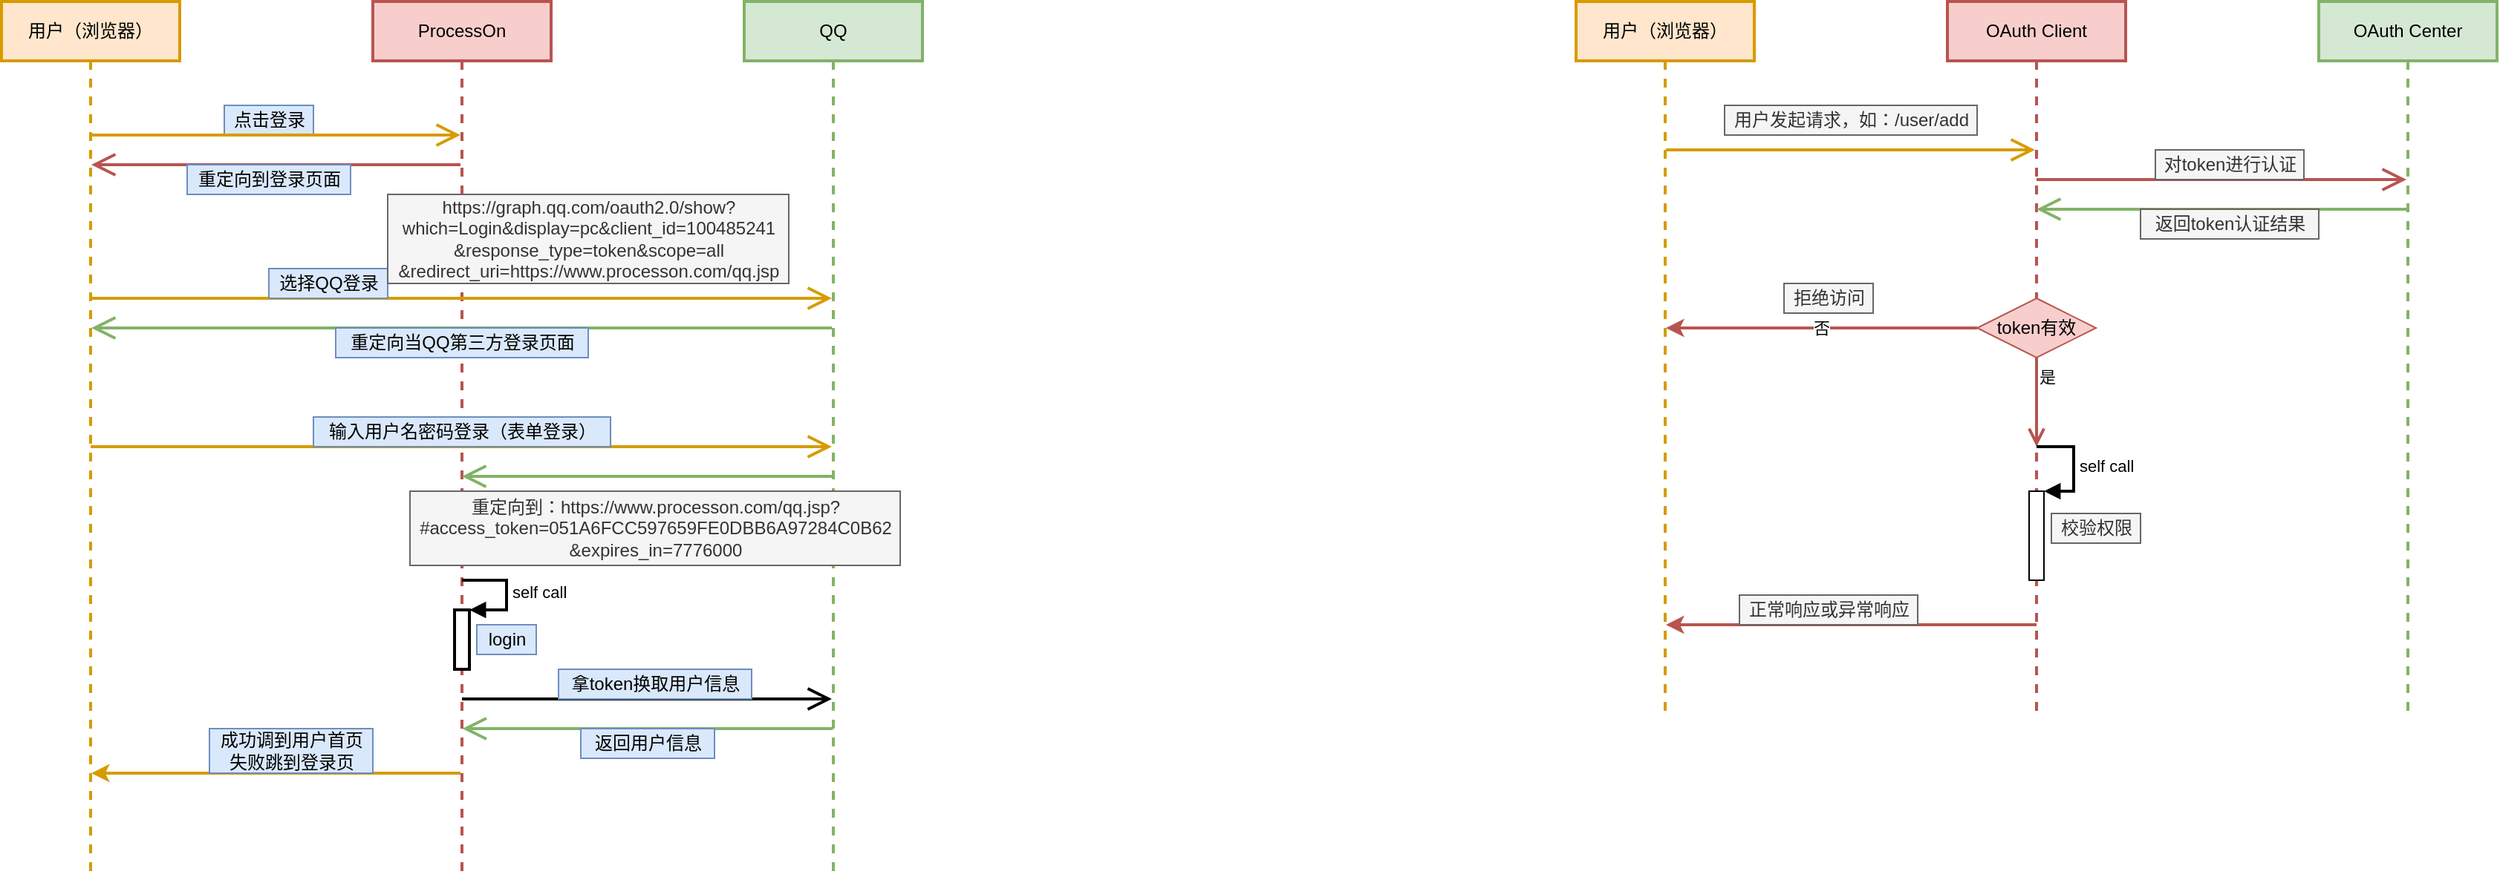 <mxfile version="14.8.1" type="device"><diagram name="Page-1" id="e7e014a7-5840-1c2e-5031-d8a46d1fe8dd"><mxGraphModel dx="1422" dy="794" grid="1" gridSize="10" guides="1" tooltips="1" connect="1" arrows="1" fold="1" page="1" pageScale="1" pageWidth="1169" pageHeight="826" background="#ffffff" math="0" shadow="0"><root><mxCell id="0"/><mxCell id="1" parent="0"/><mxCell id="dQa62vJZ3YODLg1OgKvH-41" value="用户（浏览器）" style="shape=umlLifeline;perimeter=lifelinePerimeter;whiteSpace=wrap;html=1;container=1;collapsible=0;recursiveResize=0;outlineConnect=0;fillColor=#ffe6cc;strokeColor=#d79b00;strokeWidth=2;" parent="1" vertex="1"><mxGeometry x="180" y="210" width="120" height="590" as="geometry"/></mxCell><mxCell id="dQa62vJZ3YODLg1OgKvH-42" value="ProcessOn" style="shape=umlLifeline;perimeter=lifelinePerimeter;whiteSpace=wrap;html=1;container=1;collapsible=0;recursiveResize=0;outlineConnect=0;fillColor=#f8cecc;strokeColor=#b85450;strokeWidth=2;" parent="1" vertex="1"><mxGeometry x="430" y="210" width="120" height="590" as="geometry"/></mxCell><mxCell id="dQa62vJZ3YODLg1OgKvH-91" value="" style="endArrow=open;endFill=1;endSize=12;html=1;strokeWidth=2;" parent="dQa62vJZ3YODLg1OgKvH-42" target="dQa62vJZ3YODLg1OgKvH-43" edge="1"><mxGeometry width="160" relative="1" as="geometry"><mxPoint x="60" y="470" as="sourcePoint"/><mxPoint x="220" y="470" as="targetPoint"/></mxGeometry></mxCell><mxCell id="dQa62vJZ3YODLg1OgKvH-43" value="QQ" style="shape=umlLifeline;perimeter=lifelinePerimeter;whiteSpace=wrap;html=1;container=1;collapsible=0;recursiveResize=0;outlineConnect=0;fillColor=#d5e8d4;strokeColor=#82b366;strokeWidth=2;" parent="1" vertex="1"><mxGeometry x="680" y="210" width="120" height="590" as="geometry"/></mxCell><mxCell id="dQa62vJZ3YODLg1OgKvH-47" value="点击登录" style="text;html=1;resizable=0;autosize=1;align=center;verticalAlign=middle;points=[];fillColor=#dae8fc;strokeColor=#6c8ebf;rounded=0;" parent="1" vertex="1"><mxGeometry x="330" y="280" width="60" height="20" as="geometry"/></mxCell><mxCell id="dQa62vJZ3YODLg1OgKvH-49" value="" style="endArrow=open;endFill=1;endSize=12;html=1;strokeWidth=2;fillColor=#ffe6cc;strokeColor=#d79b00;" parent="1" source="dQa62vJZ3YODLg1OgKvH-41" target="dQa62vJZ3YODLg1OgKvH-42" edge="1"><mxGeometry width="160" relative="1" as="geometry"><mxPoint x="260" y="290" as="sourcePoint"/><mxPoint x="420" y="290" as="targetPoint"/><Array as="points"><mxPoint x="330" y="300"/></Array></mxGeometry></mxCell><mxCell id="dQa62vJZ3YODLg1OgKvH-50" value="" style="endArrow=open;endFill=1;endSize=12;html=1;strokeWidth=2;fillColor=#f8cecc;strokeColor=#b85450;" parent="1" source="dQa62vJZ3YODLg1OgKvH-42" target="dQa62vJZ3YODLg1OgKvH-41" edge="1"><mxGeometry width="160" relative="1" as="geometry"><mxPoint x="450" y="350" as="sourcePoint"/><mxPoint x="890" y="470" as="targetPoint"/><Array as="points"><mxPoint x="360" y="320"/><mxPoint x="310" y="320"/></Array></mxGeometry></mxCell><mxCell id="dQa62vJZ3YODLg1OgKvH-53" value="重定向到登录页面" style="text;html=1;resizable=0;autosize=1;align=center;verticalAlign=middle;points=[];fillColor=#dae8fc;strokeColor=#6c8ebf;rounded=0;" parent="1" vertex="1"><mxGeometry x="305" y="320" width="110" height="20" as="geometry"/></mxCell><mxCell id="dQa62vJZ3YODLg1OgKvH-58" value="" style="endArrow=open;endFill=1;endSize=12;html=1;strokeWidth=2;fillColor=#ffe6cc;strokeColor=#d79b00;" parent="1" source="dQa62vJZ3YODLg1OgKvH-41" target="dQa62vJZ3YODLg1OgKvH-43" edge="1"><mxGeometry width="160" relative="1" as="geometry"><mxPoint x="240" y="390" as="sourcePoint"/><mxPoint x="489" y="390" as="targetPoint"/><Array as="points"><mxPoint x="330" y="410"/></Array></mxGeometry></mxCell><mxCell id="dQa62vJZ3YODLg1OgKvH-59" value="选择QQ登录" style="text;html=1;resizable=0;autosize=1;align=center;verticalAlign=middle;points=[];fillColor=#dae8fc;strokeColor=#6c8ebf;rounded=0;" parent="1" vertex="1"><mxGeometry x="360" y="390" width="80" height="20" as="geometry"/></mxCell><mxCell id="dQa62vJZ3YODLg1OgKvH-61" value="https://graph.qq.com/oauth2.0/show?&lt;br&gt;which=Login&amp;amp;display=pc&amp;amp;client_id=100485241&lt;br&gt;&amp;amp;response_type=token&amp;amp;scope=all&lt;br&gt;&amp;amp;redirect_uri=https://www.processon.com/qq.jsp" style="text;html=1;resizable=0;autosize=1;align=center;verticalAlign=middle;points=[];fillColor=#f5f5f5;strokeColor=#666666;rounded=0;fontColor=#333333;" parent="1" vertex="1"><mxGeometry x="440" y="340" width="270" height="60" as="geometry"/></mxCell><mxCell id="dQa62vJZ3YODLg1OgKvH-62" value="" style="endArrow=open;endFill=1;endSize=12;html=1;strokeWidth=2;fillColor=#d5e8d4;strokeColor=#82b366;" parent="1" source="dQa62vJZ3YODLg1OgKvH-43" target="dQa62vJZ3YODLg1OgKvH-41" edge="1"><mxGeometry width="160" relative="1" as="geometry"><mxPoint x="739" y="440" as="sourcePoint"/><mxPoint x="490" y="440" as="targetPoint"/><Array as="points"><mxPoint x="580" y="430"/></Array></mxGeometry></mxCell><mxCell id="dQa62vJZ3YODLg1OgKvH-63" value="重定向当QQ第三方登录页面" style="text;html=1;resizable=0;autosize=1;align=center;verticalAlign=middle;points=[];fillColor=#dae8fc;strokeColor=#6c8ebf;rounded=0;" parent="1" vertex="1"><mxGeometry x="405" y="430" width="170" height="20" as="geometry"/></mxCell><mxCell id="dQa62vJZ3YODLg1OgKvH-64" value="" style="endArrow=open;endFill=1;endSize=12;html=1;strokeWidth=2;fillColor=#ffe6cc;strokeColor=#d79b00;" parent="1" target="dQa62vJZ3YODLg1OgKvH-43" edge="1"><mxGeometry width="160" relative="1" as="geometry"><mxPoint x="240" y="510" as="sourcePoint"/><mxPoint x="489" y="510" as="targetPoint"/><Array as="points"><mxPoint x="330" y="510"/></Array></mxGeometry></mxCell><mxCell id="dQa62vJZ3YODLg1OgKvH-65" value="输入用户名密码登录（表单登录）" style="text;html=1;resizable=0;autosize=1;align=center;verticalAlign=middle;points=[];fillColor=#dae8fc;strokeColor=#6c8ebf;rounded=0;" parent="1" vertex="1"><mxGeometry x="390" y="490" width="200" height="20" as="geometry"/></mxCell><mxCell id="dQa62vJZ3YODLg1OgKvH-66" value="" style="endArrow=open;endFill=1;endSize=12;html=1;strokeWidth=2;fillColor=#d5e8d4;strokeColor=#82b366;" parent="1" edge="1"><mxGeometry width="160" relative="1" as="geometry"><mxPoint x="739.5" y="530" as="sourcePoint"/><mxPoint x="490" y="530" as="targetPoint"/></mxGeometry></mxCell><mxCell id="dQa62vJZ3YODLg1OgKvH-67" value="重定向到：https://www.processon.com/qq.jsp?&lt;br&gt;#access_token=051A6FCC597659FE0DBB6A97284C0B62&lt;br&gt;&amp;amp;expires_in=7776000" style="text;html=1;align=center;verticalAlign=middle;resizable=0;points=[];autosize=1;fillColor=#f5f5f5;strokeColor=#666666;fontColor=#333333;" parent="1" vertex="1"><mxGeometry x="455" y="540" width="330" height="50" as="geometry"/></mxCell><mxCell id="dQa62vJZ3YODLg1OgKvH-72" value="" style="endArrow=open;endFill=1;endSize=12;html=1;strokeWidth=2;fillColor=#d5e8d4;strokeColor=#82b366;" parent="1" edge="1"><mxGeometry width="160" relative="1" as="geometry"><mxPoint x="739.75" y="700" as="sourcePoint"/><mxPoint x="490.25" y="700" as="targetPoint"/></mxGeometry></mxCell><mxCell id="dQa62vJZ3YODLg1OgKvH-73" value="返回用户信息" style="text;html=1;align=center;verticalAlign=middle;resizable=0;points=[];autosize=1;fillColor=#dae8fc;strokeColor=#6c8ebf;" parent="1" vertex="1"><mxGeometry x="570" y="700" width="90" height="20" as="geometry"/></mxCell><mxCell id="dQa62vJZ3YODLg1OgKvH-77" value="" style="html=1;points=[];perimeter=orthogonalPerimeter;strokeWidth=2;" parent="1" vertex="1"><mxGeometry x="485" y="620" width="10" height="40" as="geometry"/></mxCell><mxCell id="dQa62vJZ3YODLg1OgKvH-78" value="self call" style="edgeStyle=orthogonalEdgeStyle;html=1;align=left;spacingLeft=2;endArrow=block;rounded=0;entryX=1;entryY=0;strokeWidth=2;" parent="1" target="dQa62vJZ3YODLg1OgKvH-77" edge="1"><mxGeometry relative="1" as="geometry"><mxPoint x="490" y="600" as="sourcePoint"/><Array as="points"><mxPoint x="520" y="600"/><mxPoint x="520" y="620"/></Array></mxGeometry></mxCell><mxCell id="dQa62vJZ3YODLg1OgKvH-79" value="login" style="text;html=1;align=center;verticalAlign=middle;resizable=0;points=[];autosize=1;fillColor=#dae8fc;strokeColor=#6c8ebf;" parent="1" vertex="1"><mxGeometry x="500" y="630" width="40" height="20" as="geometry"/></mxCell><mxCell id="dQa62vJZ3YODLg1OgKvH-71" value="拿token换取用户信息" style="text;html=1;align=center;verticalAlign=middle;resizable=0;points=[];autosize=1;fillColor=#dae8fc;strokeColor=#6c8ebf;" parent="1" vertex="1"><mxGeometry x="555" y="660" width="130" height="20" as="geometry"/></mxCell><mxCell id="dQa62vJZ3YODLg1OgKvH-92" style="edgeStyle=orthogonalEdgeStyle;rounded=0;orthogonalLoop=1;jettySize=auto;html=1;strokeWidth=2;fillColor=#ffe6cc;strokeColor=#d79b00;" parent="1" source="dQa62vJZ3YODLg1OgKvH-42" target="dQa62vJZ3YODLg1OgKvH-41" edge="1"><mxGeometry relative="1" as="geometry"><mxPoint x="450" y="730" as="sourcePoint"/><Array as="points"><mxPoint x="360" y="730"/><mxPoint x="360" y="730"/></Array></mxGeometry></mxCell><mxCell id="dQa62vJZ3YODLg1OgKvH-95" value="成功调到用户首页&lt;br&gt;失败跳到登录页" style="text;html=1;align=center;verticalAlign=middle;resizable=0;points=[];autosize=1;fillColor=#dae8fc;strokeColor=#6c8ebf;" parent="1" vertex="1"><mxGeometry x="320" y="700" width="110" height="30" as="geometry"/></mxCell><mxCell id="O2In1EilH51bJaFcm-z6-3" value="用户（浏览器）" style="shape=umlLifeline;perimeter=lifelinePerimeter;whiteSpace=wrap;html=1;container=1;collapsible=0;recursiveResize=0;outlineConnect=0;fillColor=#ffe6cc;strokeColor=#d79b00;strokeWidth=2;" parent="1" vertex="1"><mxGeometry x="1240" y="210" width="120" height="480" as="geometry"/></mxCell><mxCell id="O2In1EilH51bJaFcm-z6-4" value="OAuth Client" style="shape=umlLifeline;perimeter=lifelinePerimeter;whiteSpace=wrap;html=1;container=1;collapsible=0;recursiveResize=0;outlineConnect=0;fillColor=#f8cecc;strokeColor=#b85450;strokeWidth=2;" parent="1" vertex="1"><mxGeometry x="1490" y="210" width="120" height="480" as="geometry"/></mxCell><mxCell id="B5dsBlTEFGgyv1U6oRHg-12" value="token有效" style="rhombus;whiteSpace=wrap;html=1;fillColor=#f8cecc;strokeColor=#b85450;" parent="O2In1EilH51bJaFcm-z6-4" vertex="1"><mxGeometry x="20" y="200" width="80" height="40" as="geometry"/></mxCell><mxCell id="B5dsBlTEFGgyv1U6oRHg-14" value="是" style="edgeStyle=orthogonalEdgeStyle;html=1;align=left;verticalAlign=top;endArrow=open;endSize=8;strokeColor=#b85450;fillColor=#f8cecc;strokeWidth=2;" parent="O2In1EilH51bJaFcm-z6-4" source="B5dsBlTEFGgyv1U6oRHg-12" edge="1"><mxGeometry x="-1" relative="1" as="geometry"><mxPoint x="60" y="300" as="targetPoint"/></mxGeometry></mxCell><mxCell id="B5dsBlTEFGgyv1U6oRHg-26" value="" style="html=1;points=[];perimeter=orthogonalPerimeter;" parent="O2In1EilH51bJaFcm-z6-4" vertex="1"><mxGeometry x="55" y="330" width="10" height="60" as="geometry"/></mxCell><mxCell id="B5dsBlTEFGgyv1U6oRHg-27" value="self call" style="edgeStyle=orthogonalEdgeStyle;html=1;align=left;spacingLeft=2;endArrow=block;rounded=0;entryX=1;entryY=0;strokeWidth=2;" parent="O2In1EilH51bJaFcm-z6-4" target="B5dsBlTEFGgyv1U6oRHg-26" edge="1"><mxGeometry relative="1" as="geometry"><mxPoint x="60" y="300" as="sourcePoint"/><Array as="points"><mxPoint x="85" y="300"/><mxPoint x="85" y="330"/><mxPoint x="65" y="330"/></Array></mxGeometry></mxCell><mxCell id="O2In1EilH51bJaFcm-z6-6" value="OAuth Center" style="shape=umlLifeline;perimeter=lifelinePerimeter;whiteSpace=wrap;html=1;container=1;collapsible=0;recursiveResize=0;outlineConnect=0;fillColor=#d5e8d4;strokeColor=#82b366;strokeWidth=2;" parent="1" vertex="1"><mxGeometry x="1740" y="210" width="120" height="480" as="geometry"/></mxCell><mxCell id="B5dsBlTEFGgyv1U6oRHg-1" value="" style="endArrow=open;endFill=1;endSize=12;html=1;strokeWidth=2;fillColor=#ffe6cc;strokeColor=#d79b00;" parent="1" source="O2In1EilH51bJaFcm-z6-3" target="O2In1EilH51bJaFcm-z6-4" edge="1"><mxGeometry width="160" relative="1" as="geometry"><mxPoint x="1300" y="320" as="sourcePoint"/><mxPoint x="1460" y="320" as="targetPoint"/><Array as="points"><mxPoint x="1330" y="310"/></Array></mxGeometry></mxCell><mxCell id="B5dsBlTEFGgyv1U6oRHg-2" value="用户发起请求，如：/user/add" style="text;html=1;align=center;verticalAlign=middle;resizable=0;points=[];autosize=1;fillColor=#f5f5f5;strokeColor=#666666;fontColor=#333333;" parent="1" vertex="1"><mxGeometry x="1340" y="280" width="170" height="20" as="geometry"/></mxCell><mxCell id="B5dsBlTEFGgyv1U6oRHg-4" value="" style="endArrow=open;endFill=1;endSize=12;html=1;strokeWidth=2;fillColor=#f8cecc;strokeColor=#b85450;" parent="1" edge="1"><mxGeometry width="160" relative="1" as="geometry"><mxPoint x="1550" y="330" as="sourcePoint"/><mxPoint x="1799" y="330" as="targetPoint"/><Array as="points"><mxPoint x="1580" y="330"/></Array></mxGeometry></mxCell><mxCell id="B5dsBlTEFGgyv1U6oRHg-5" value="对token进行认证" style="text;html=1;align=center;verticalAlign=middle;resizable=0;points=[];autosize=1;fillColor=#f5f5f5;strokeColor=#666666;fontColor=#333333;" parent="1" vertex="1"><mxGeometry x="1630" y="310" width="100" height="20" as="geometry"/></mxCell><mxCell id="B5dsBlTEFGgyv1U6oRHg-7" value="" style="endArrow=open;endFill=1;endSize=12;html=1;strokeWidth=2;fillColor=#d5e8d4;strokeColor=#82b366;" parent="1" edge="1"><mxGeometry width="160" relative="1" as="geometry"><mxPoint x="1799.5" y="350" as="sourcePoint"/><mxPoint x="1550" y="350" as="targetPoint"/></mxGeometry></mxCell><mxCell id="B5dsBlTEFGgyv1U6oRHg-8" value="返回token认证结果" style="text;html=1;align=center;verticalAlign=middle;resizable=0;points=[];autosize=1;fillColor=#f5f5f5;strokeColor=#666666;fontColor=#333333;" parent="1" vertex="1"><mxGeometry x="1620" y="350" width="120" height="20" as="geometry"/></mxCell><mxCell id="B5dsBlTEFGgyv1U6oRHg-19" value="否" style="edgeStyle=orthogonalEdgeStyle;rounded=0;orthogonalLoop=1;jettySize=auto;html=1;strokeWidth=2;fillColor=#f8cecc;strokeColor=#b85450;" parent="1" source="B5dsBlTEFGgyv1U6oRHg-12" target="O2In1EilH51bJaFcm-z6-3" edge="1"><mxGeometry relative="1" as="geometry"><Array as="points"><mxPoint x="1370" y="430"/><mxPoint x="1370" y="430"/></Array></mxGeometry></mxCell><mxCell id="B5dsBlTEFGgyv1U6oRHg-21" value="拒绝访问" style="text;html=1;align=center;verticalAlign=middle;resizable=0;points=[];autosize=1;fillColor=#f5f5f5;strokeColor=#666666;fontColor=#333333;" parent="1" vertex="1"><mxGeometry x="1380" y="400" width="60" height="20" as="geometry"/></mxCell><mxCell id="B5dsBlTEFGgyv1U6oRHg-28" value="校验权限" style="text;html=1;align=center;verticalAlign=middle;resizable=0;points=[];autosize=1;fillColor=#f5f5f5;strokeColor=#666666;fontColor=#333333;" parent="1" vertex="1"><mxGeometry x="1560" y="555" width="60" height="20" as="geometry"/></mxCell><mxCell id="B5dsBlTEFGgyv1U6oRHg-32" value="" style="edgeStyle=orthogonalEdgeStyle;rounded=0;orthogonalLoop=1;jettySize=auto;html=1;strokeWidth=2;fillColor=#f8cecc;strokeColor=#b85450;" parent="1" target="O2In1EilH51bJaFcm-z6-3" edge="1"><mxGeometry relative="1" as="geometry"><mxPoint x="1550" y="630" as="sourcePoint"/><mxPoint x="1340" y="630" as="targetPoint"/><Array as="points"><mxPoint x="1410" y="630"/><mxPoint x="1410" y="630"/></Array></mxGeometry></mxCell><mxCell id="B5dsBlTEFGgyv1U6oRHg-33" value="正常响应或异常响应" style="text;html=1;align=center;verticalAlign=middle;resizable=0;points=[];autosize=1;fillColor=#f5f5f5;strokeColor=#666666;fontColor=#333333;" parent="1" vertex="1"><mxGeometry x="1350" y="610" width="120" height="20" as="geometry"/></mxCell></root></mxGraphModel></diagram></mxfile>